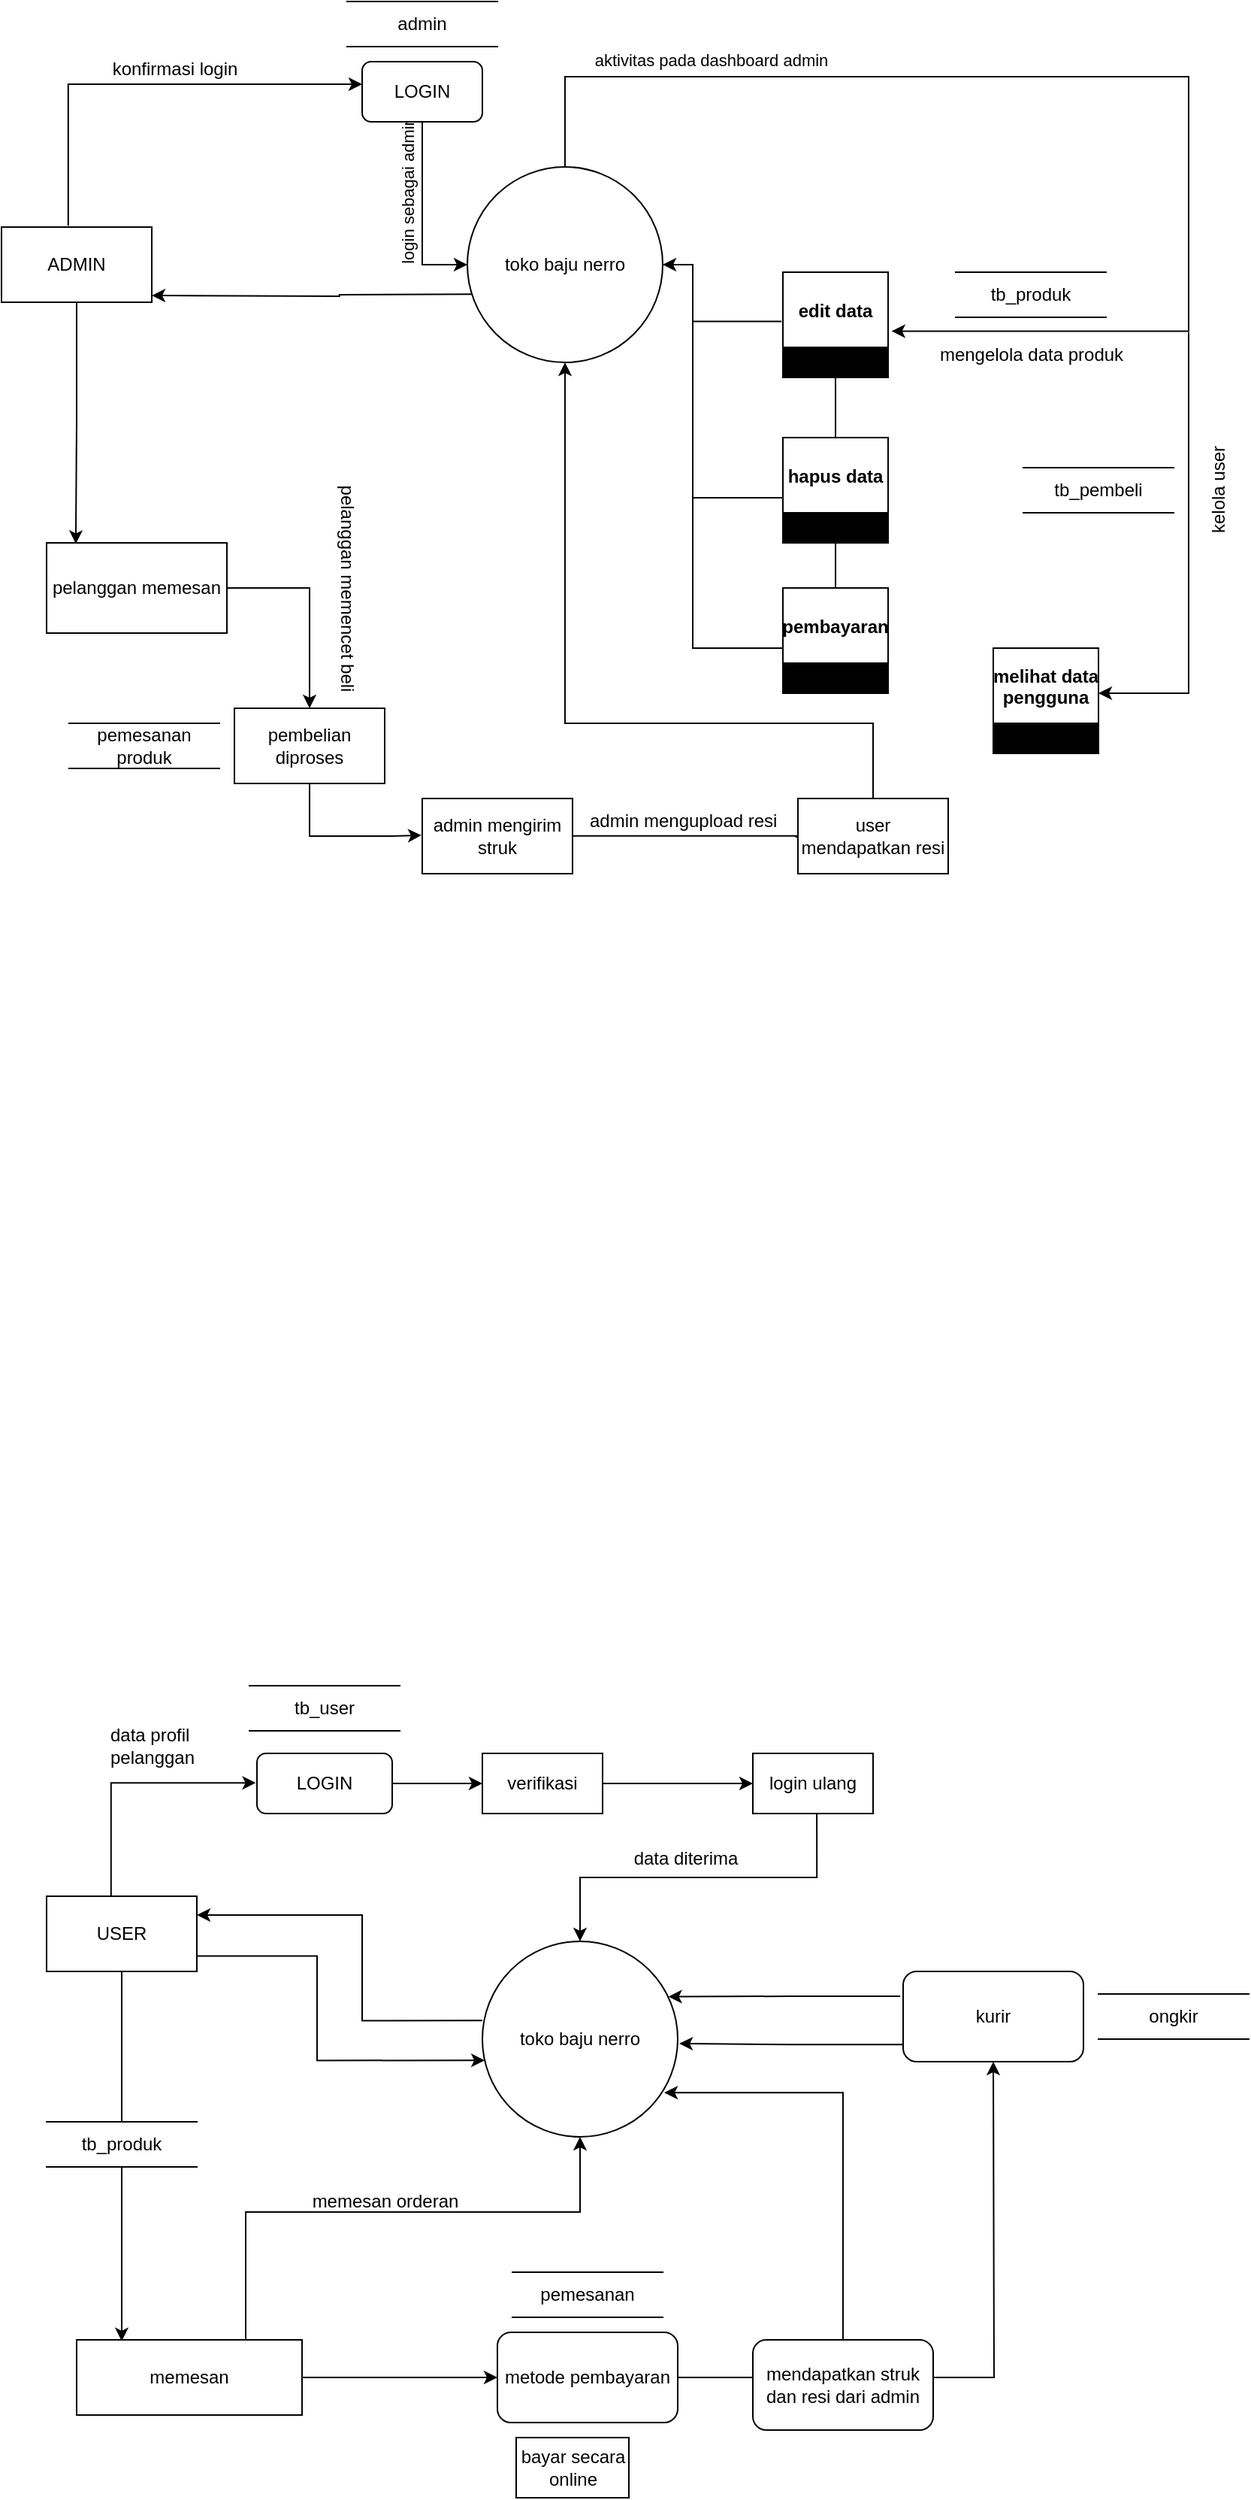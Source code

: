 <mxfile version="28.2.5">
  <diagram name="Page-1" id="w5c8ERlpFwUv5xIerBSc">
    <mxGraphModel dx="1453" dy="852" grid="1" gridSize="10" guides="1" tooltips="1" connect="1" arrows="1" fold="1" page="1" pageScale="1" pageWidth="850" pageHeight="1100" math="0" shadow="0">
      <root>
        <mxCell id="0" />
        <mxCell id="1" parent="0" />
        <mxCell id="kzGIVJuzbTHx1Urgwy5C-2" value="admin" style="html=1;dashed=0;whiteSpace=wrap;shape=partialRectangle;right=0;left=0;" parent="1" vertex="1">
          <mxGeometry x="250" y="20" width="100" height="30" as="geometry" />
        </mxCell>
        <mxCell id="kzGIVJuzbTHx1Urgwy5C-4" style="edgeStyle=orthogonalEdgeStyle;rounded=0;orthogonalLoop=1;jettySize=auto;html=1;exitX=0.444;exitY=-0.018;exitDx=0;exitDy=0;entryX=0;entryY=0.375;entryDx=0;entryDy=0;entryPerimeter=0;exitPerimeter=0;" parent="1" source="kzGIVJuzbTHx1Urgwy5C-6" target="zYKxcOfA-0-OGyM70KTu-15" edge="1">
          <mxGeometry relative="1" as="geometry">
            <mxPoint x="230" y="75" as="targetPoint" />
            <mxPoint x="170" y="75" as="sourcePoint" />
          </mxGeometry>
        </mxCell>
        <mxCell id="zYKxcOfA-0-OGyM70KTu-37" style="edgeStyle=orthogonalEdgeStyle;rounded=0;orthogonalLoop=1;jettySize=auto;html=1;entryX=0.162;entryY=0.011;entryDx=0;entryDy=0;entryPerimeter=0;" parent="1" source="kzGIVJuzbTHx1Urgwy5C-6" target="zYKxcOfA-0-OGyM70KTu-38" edge="1">
          <mxGeometry relative="1" as="geometry">
            <mxPoint x="70" y="380.0" as="targetPoint" />
          </mxGeometry>
        </mxCell>
        <mxCell id="kzGIVJuzbTHx1Urgwy5C-6" value="ADMIN" style="html=1;dashed=0;whiteSpace=wrap;" parent="1" vertex="1">
          <mxGeometry x="20" y="170" width="100" height="50" as="geometry" />
        </mxCell>
        <mxCell id="kzGIVJuzbTHx1Urgwy5C-8" style="edgeStyle=orthogonalEdgeStyle;rounded=0;orthogonalLoop=1;jettySize=auto;html=1;entryX=0;entryY=0.5;entryDx=0;entryDy=0;exitX=0.5;exitY=1;exitDx=0;exitDy=0;" parent="1" source="zYKxcOfA-0-OGyM70KTu-15" target="kzGIVJuzbTHx1Urgwy5C-9" edge="1">
          <mxGeometry relative="1" as="geometry">
            <mxPoint x="520" y="75" as="targetPoint" />
            <mxPoint x="310" y="75" as="sourcePoint" />
          </mxGeometry>
        </mxCell>
        <mxCell id="kzGIVJuzbTHx1Urgwy5C-10" value="login sebagai admin" style="edgeLabel;html=1;align=center;verticalAlign=middle;resizable=0;points=[];rotation=-90;" parent="kzGIVJuzbTHx1Urgwy5C-8" vertex="1" connectable="0">
          <mxGeometry x="-0.054" y="-1" relative="1" as="geometry">
            <mxPoint x="-9" y="-13" as="offset" />
          </mxGeometry>
        </mxCell>
        <mxCell id="kzGIVJuzbTHx1Urgwy5C-11" style="edgeStyle=orthogonalEdgeStyle;rounded=0;orthogonalLoop=1;jettySize=auto;html=1;exitX=0.5;exitY=0;exitDx=0;exitDy=0;entryX=1.034;entryY=0.56;entryDx=0;entryDy=0;entryPerimeter=0;" parent="1" source="kzGIVJuzbTHx1Urgwy5C-9" target="kzGIVJuzbTHx1Urgwy5C-13" edge="1">
          <mxGeometry relative="1" as="geometry">
            <mxPoint x="660" y="240" as="targetPoint" />
            <mxPoint x="420" y="80" as="sourcePoint" />
            <Array as="points">
              <mxPoint x="395" y="70" />
              <mxPoint x="810" y="70" />
              <mxPoint x="810" y="239" />
            </Array>
          </mxGeometry>
        </mxCell>
        <mxCell id="kzGIVJuzbTHx1Urgwy5C-18" value="aktivitas pada dashboard admin" style="edgeLabel;html=1;align=center;verticalAlign=middle;resizable=0;points=[];" parent="kzGIVJuzbTHx1Urgwy5C-11" vertex="1" connectable="0">
          <mxGeometry x="-0.628" y="-1" relative="1" as="geometry">
            <mxPoint y="-12" as="offset" />
          </mxGeometry>
        </mxCell>
        <mxCell id="YUnFpUHWukaaT6bIz78V-2" style="edgeStyle=orthogonalEdgeStyle;rounded=0;orthogonalLoop=1;jettySize=auto;html=1;exitX=0.053;exitY=0.697;exitDx=0;exitDy=0;exitPerimeter=0;entryX=0.981;entryY=0.832;entryDx=0;entryDy=0;entryPerimeter=0;" parent="1" edge="1">
          <mxGeometry relative="1" as="geometry">
            <mxPoint x="120.0" y="215.51" as="targetPoint" />
            <Array as="points" />
            <mxPoint x="368.79" y="214.52" as="sourcePoint" />
          </mxGeometry>
        </mxCell>
        <mxCell id="kzGIVJuzbTHx1Urgwy5C-9" value="toko baju nerro" style="shape=ellipse;html=1;dashed=0;whiteSpace=wrap;aspect=fixed;perimeter=ellipsePerimeter;" parent="1" vertex="1">
          <mxGeometry x="330" y="130" width="130" height="130" as="geometry" />
        </mxCell>
        <mxCell id="kzGIVJuzbTHx1Urgwy5C-13" value="edit data" style="swimlane;childLayout=stackLayout;horizontal=1;startSize=50;horizontalStack=0;resizeParent=1;resizeParentMax=0;resizeLast=0;collapsible=0;marginBottom=0;swimlaneFillColor=#000000;rotation=0;verticalAlign=middle;" parent="1" vertex="1">
          <mxGeometry x="540" y="200" width="70" height="70" as="geometry" />
        </mxCell>
        <mxCell id="kzGIVJuzbTHx1Urgwy5C-15" value="hapus data" style="swimlane;childLayout=stackLayout;horizontal=1;startSize=50;horizontalStack=0;resizeParent=1;resizeParentMax=0;resizeLast=0;collapsible=0;marginBottom=0;swimlaneFillColor=#000000;rotation=0;verticalAlign=middle;" parent="1" vertex="1">
          <mxGeometry x="540" y="310" width="70" height="70" as="geometry" />
        </mxCell>
        <mxCell id="kzGIVJuzbTHx1Urgwy5C-16" value="" style="endArrow=none;html=1;rounded=0;entryX=0.5;entryY=1;entryDx=0;entryDy=0;exitX=0.5;exitY=0;exitDx=0;exitDy=0;" parent="1" source="kzGIVJuzbTHx1Urgwy5C-15" target="kzGIVJuzbTHx1Urgwy5C-13" edge="1">
          <mxGeometry width="50" height="50" relative="1" as="geometry">
            <mxPoint x="450" y="350" as="sourcePoint" />
            <mxPoint x="500" y="300" as="targetPoint" />
          </mxGeometry>
        </mxCell>
        <mxCell id="kzGIVJuzbTHx1Urgwy5C-17" value="tb_produk" style="html=1;dashed=0;whiteSpace=wrap;shape=partialRectangle;right=0;left=0;" parent="1" vertex="1">
          <mxGeometry x="655" y="200" width="100" height="30" as="geometry" />
        </mxCell>
        <mxCell id="kzGIVJuzbTHx1Urgwy5C-24" style="edgeStyle=orthogonalEdgeStyle;rounded=0;orthogonalLoop=1;jettySize=auto;html=1;exitX=-0.013;exitY=0.468;exitDx=0;exitDy=0;exitPerimeter=0;entryX=1;entryY=0.5;entryDx=0;entryDy=0;" parent="1" source="kzGIVJuzbTHx1Urgwy5C-13" target="kzGIVJuzbTHx1Urgwy5C-9" edge="1">
          <mxGeometry relative="1" as="geometry">
            <mxPoint x="566.4" y="233.18" as="sourcePoint" />
            <mxPoint x="540" y="140" as="targetPoint" />
            <Array as="points">
              <mxPoint x="480" y="233" />
              <mxPoint x="480" y="195" />
            </Array>
          </mxGeometry>
        </mxCell>
        <mxCell id="kzGIVJuzbTHx1Urgwy5C-25" value="pembayaran" style="swimlane;childLayout=stackLayout;horizontal=1;startSize=50;horizontalStack=0;resizeParent=1;resizeParentMax=0;resizeLast=0;collapsible=0;marginBottom=0;swimlaneFillColor=#000000;rotation=0;verticalAlign=middle;" parent="1" vertex="1">
          <mxGeometry x="540" y="410" width="70" height="70" as="geometry" />
        </mxCell>
        <mxCell id="kzGIVJuzbTHx1Urgwy5C-27" value="" style="endArrow=none;html=1;rounded=0;entryX=0.5;entryY=1;entryDx=0;entryDy=0;exitX=0.5;exitY=0;exitDx=0;exitDy=0;" parent="1" source="kzGIVJuzbTHx1Urgwy5C-25" target="kzGIVJuzbTHx1Urgwy5C-15" edge="1">
          <mxGeometry width="50" height="50" relative="1" as="geometry">
            <mxPoint x="480" y="430" as="sourcePoint" />
            <mxPoint x="530" y="380" as="targetPoint" />
          </mxGeometry>
        </mxCell>
        <mxCell id="kzGIVJuzbTHx1Urgwy5C-30" value="" style="endArrow=none;html=1;rounded=0;exitX=0;exitY=0.571;exitDx=0;exitDy=0;exitPerimeter=0;" parent="1" source="kzGIVJuzbTHx1Urgwy5C-25" edge="1">
          <mxGeometry width="50" height="50" relative="1" as="geometry">
            <mxPoint x="440" y="400" as="sourcePoint" />
            <mxPoint x="480" y="220" as="targetPoint" />
            <Array as="points">
              <mxPoint x="480" y="450" />
              <mxPoint x="480" y="350" />
            </Array>
          </mxGeometry>
        </mxCell>
        <mxCell id="kzGIVJuzbTHx1Urgwy5C-31" value="" style="endArrow=none;html=1;rounded=0;entryX=0;entryY=0.571;entryDx=0;entryDy=0;entryPerimeter=0;" parent="1" target="kzGIVJuzbTHx1Urgwy5C-15" edge="1">
          <mxGeometry width="50" height="50" relative="1" as="geometry">
            <mxPoint x="480" y="350" as="sourcePoint" />
            <mxPoint x="490" y="320" as="targetPoint" />
          </mxGeometry>
        </mxCell>
        <mxCell id="zYKxcOfA-0-OGyM70KTu-20" style="edgeStyle=orthogonalEdgeStyle;rounded=0;orthogonalLoop=1;jettySize=auto;html=1;entryX=-0.008;entryY=0.49;entryDx=0;entryDy=0;entryPerimeter=0;exitX=0.429;exitY=0.006;exitDx=0;exitDy=0;exitPerimeter=0;" parent="1" source="zYKxcOfA-0-OGyM70KTu-2" target="zYKxcOfA-0-OGyM70KTu-21" edge="1">
          <mxGeometry relative="1" as="geometry">
            <mxPoint x="240" y="1205" as="targetPoint" />
          </mxGeometry>
        </mxCell>
        <mxCell id="zYKxcOfA-0-OGyM70KTu-34" style="edgeStyle=orthogonalEdgeStyle;rounded=0;orthogonalLoop=1;jettySize=auto;html=1;entryX=0.2;entryY=0.018;entryDx=0;entryDy=0;entryPerimeter=0;" parent="1" source="zYKxcOfA-0-OGyM70KTu-2" target="zYKxcOfA-0-OGyM70KTu-33" edge="1">
          <mxGeometry relative="1" as="geometry">
            <Array as="points" />
          </mxGeometry>
        </mxCell>
        <mxCell id="zYKxcOfA-0-OGyM70KTu-43" style="edgeStyle=orthogonalEdgeStyle;rounded=0;orthogonalLoop=1;jettySize=auto;html=1;exitX=0.996;exitY=0.795;exitDx=0;exitDy=0;exitPerimeter=0;entryX=0.012;entryY=0.609;entryDx=0;entryDy=0;entryPerimeter=0;" parent="1" source="zYKxcOfA-0-OGyM70KTu-2" target="zYKxcOfA-0-OGyM70KTu-19" edge="1">
          <mxGeometry relative="1" as="geometry">
            <Array as="points">
              <mxPoint x="230" y="1320" />
              <mxPoint x="230" y="1389" />
            </Array>
          </mxGeometry>
        </mxCell>
        <mxCell id="zYKxcOfA-0-OGyM70KTu-2" value="USER" style="html=1;dashed=0;whiteSpace=wrap;" parent="1" vertex="1">
          <mxGeometry x="50" y="1280" width="100" height="50" as="geometry" />
        </mxCell>
        <mxCell id="zYKxcOfA-0-OGyM70KTu-4" value="tb_pembeli" style="html=1;dashed=0;whiteSpace=wrap;shape=partialRectangle;right=0;left=0;" parent="1" vertex="1">
          <mxGeometry x="700" y="330" width="100" height="30" as="geometry" />
        </mxCell>
        <mxCell id="zYKxcOfA-0-OGyM70KTu-5" value="" style="endArrow=classic;html=1;rounded=0;" parent="1" edge="1">
          <mxGeometry width="50" height="50" relative="1" as="geometry">
            <mxPoint x="810" y="240" as="sourcePoint" />
            <mxPoint x="750" y="480" as="targetPoint" />
            <Array as="points">
              <mxPoint x="810" y="480" />
            </Array>
          </mxGeometry>
        </mxCell>
        <mxCell id="zYKxcOfA-0-OGyM70KTu-6" value="kelola user" style="text;html=1;align=center;verticalAlign=middle;resizable=0;points=[];autosize=1;strokeColor=none;fillColor=none;rotation=-90;" parent="1" vertex="1">
          <mxGeometry x="790" y="330" width="80" height="30" as="geometry" />
        </mxCell>
        <mxCell id="zYKxcOfA-0-OGyM70KTu-7" value="mengelola data produk" style="text;html=1;align=center;verticalAlign=middle;resizable=0;points=[];autosize=1;strokeColor=none;fillColor=none;" parent="1" vertex="1">
          <mxGeometry x="630" y="240" width="150" height="30" as="geometry" />
        </mxCell>
        <mxCell id="zYKxcOfA-0-OGyM70KTu-14" value="melihat data&#xa;pengguna" style="swimlane;childLayout=stackLayout;horizontal=1;startSize=50;horizontalStack=0;resizeParent=1;resizeParentMax=0;resizeLast=0;collapsible=0;marginBottom=0;swimlaneFillColor=#000000;rotation=0;verticalAlign=middle;" parent="1" vertex="1">
          <mxGeometry x="680" y="450" width="70" height="70" as="geometry" />
        </mxCell>
        <mxCell id="zYKxcOfA-0-OGyM70KTu-15" value="LOGIN" style="rounded=1;whiteSpace=wrap;html=1;" parent="1" vertex="1">
          <mxGeometry x="260" y="60" width="80" height="40" as="geometry" />
        </mxCell>
        <mxCell id="zYKxcOfA-0-OGyM70KTu-17" value="konfirmasi login" style="text;html=1;align=center;verticalAlign=middle;resizable=0;points=[];autosize=1;strokeColor=none;fillColor=none;" parent="1" vertex="1">
          <mxGeometry x="80" y="50" width="110" height="30" as="geometry" />
        </mxCell>
        <mxCell id="zYKxcOfA-0-OGyM70KTu-42" style="edgeStyle=orthogonalEdgeStyle;rounded=0;orthogonalLoop=1;jettySize=auto;html=1;entryX=1;entryY=0.25;entryDx=0;entryDy=0;exitX=0;exitY=0.405;exitDx=0;exitDy=0;exitPerimeter=0;" parent="1" source="zYKxcOfA-0-OGyM70KTu-19" target="zYKxcOfA-0-OGyM70KTu-2" edge="1">
          <mxGeometry relative="1" as="geometry">
            <Array as="points">
              <mxPoint x="260" y="1363" />
              <mxPoint x="260" y="1292" />
            </Array>
          </mxGeometry>
        </mxCell>
        <mxCell id="zYKxcOfA-0-OGyM70KTu-19" value="toko baju nerro" style="shape=ellipse;html=1;dashed=0;whiteSpace=wrap;aspect=fixed;perimeter=ellipsePerimeter;" parent="1" vertex="1">
          <mxGeometry x="340" y="1310" width="130" height="130" as="geometry" />
        </mxCell>
        <mxCell id="zYKxcOfA-0-OGyM70KTu-25" style="edgeStyle=orthogonalEdgeStyle;rounded=0;orthogonalLoop=1;jettySize=auto;html=1;entryX=0;entryY=0.5;entryDx=0;entryDy=0;" parent="1" source="zYKxcOfA-0-OGyM70KTu-21" target="zYKxcOfA-0-OGyM70KTu-24" edge="1">
          <mxGeometry relative="1" as="geometry" />
        </mxCell>
        <mxCell id="zYKxcOfA-0-OGyM70KTu-21" value="LOGIN" style="rounded=1;whiteSpace=wrap;html=1;" parent="1" vertex="1">
          <mxGeometry x="190" y="1185" width="90" height="40" as="geometry" />
        </mxCell>
        <mxCell id="zYKxcOfA-0-OGyM70KTu-23" value="tb_user" style="html=1;dashed=0;whiteSpace=wrap;shape=partialRectangle;right=0;left=0;" parent="1" vertex="1">
          <mxGeometry x="185" y="1140" width="100" height="30" as="geometry" />
        </mxCell>
        <mxCell id="zYKxcOfA-0-OGyM70KTu-28" style="edgeStyle=orthogonalEdgeStyle;rounded=0;orthogonalLoop=1;jettySize=auto;html=1;entryX=0;entryY=0.5;entryDx=0;entryDy=0;" parent="1" source="zYKxcOfA-0-OGyM70KTu-24" target="zYKxcOfA-0-OGyM70KTu-27" edge="1">
          <mxGeometry relative="1" as="geometry" />
        </mxCell>
        <mxCell id="zYKxcOfA-0-OGyM70KTu-24" value="verifikasi" style="rounded=0;whiteSpace=wrap;html=1;" parent="1" vertex="1">
          <mxGeometry x="340" y="1185" width="80" height="40" as="geometry" />
        </mxCell>
        <mxCell id="zYKxcOfA-0-OGyM70KTu-29" style="edgeStyle=orthogonalEdgeStyle;rounded=0;orthogonalLoop=1;jettySize=auto;html=1;entryX=0.5;entryY=0;entryDx=0;entryDy=0;exitX=0.532;exitY=1.012;exitDx=0;exitDy=0;exitPerimeter=0;" parent="1" source="zYKxcOfA-0-OGyM70KTu-27" target="zYKxcOfA-0-OGyM70KTu-19" edge="1">
          <mxGeometry relative="1" as="geometry" />
        </mxCell>
        <mxCell id="zYKxcOfA-0-OGyM70KTu-27" value="login ulang" style="rounded=0;whiteSpace=wrap;html=1;" parent="1" vertex="1">
          <mxGeometry x="520" y="1185" width="80" height="40" as="geometry" />
        </mxCell>
        <mxCell id="zYKxcOfA-0-OGyM70KTu-30" value="data profil&amp;nbsp;&lt;div&gt;pelanggan&lt;/div&gt;" style="text;html=1;align=center;verticalAlign=middle;resizable=0;points=[];autosize=1;strokeColor=none;fillColor=none;" parent="1" vertex="1">
          <mxGeometry x="80" y="1160" width="80" height="40" as="geometry" />
        </mxCell>
        <mxCell id="zYKxcOfA-0-OGyM70KTu-35" style="edgeStyle=orthogonalEdgeStyle;rounded=0;orthogonalLoop=1;jettySize=auto;html=1;entryX=0.5;entryY=1;entryDx=0;entryDy=0;exitX=0.75;exitY=0;exitDx=0;exitDy=0;" parent="1" source="zYKxcOfA-0-OGyM70KTu-33" target="zYKxcOfA-0-OGyM70KTu-19" edge="1">
          <mxGeometry relative="1" as="geometry">
            <mxPoint x="180" y="1500" as="sourcePoint" />
            <Array as="points">
              <mxPoint x="182" y="1490" />
              <mxPoint x="405" y="1490" />
            </Array>
          </mxGeometry>
        </mxCell>
        <mxCell id="zYKxcOfA-0-OGyM70KTu-36" style="edgeStyle=orthogonalEdgeStyle;rounded=0;orthogonalLoop=1;jettySize=auto;html=1;entryX=0;entryY=0.5;entryDx=0;entryDy=0;" parent="1" source="zYKxcOfA-0-OGyM70KTu-33" target="zYKxcOfA-0-OGyM70KTu-39" edge="1">
          <mxGeometry relative="1" as="geometry">
            <mxPoint x="370" y="1600.0" as="targetPoint" />
          </mxGeometry>
        </mxCell>
        <mxCell id="zYKxcOfA-0-OGyM70KTu-33" value="memesan" style="rounded=0;whiteSpace=wrap;html=1;" parent="1" vertex="1">
          <mxGeometry x="70" y="1575" width="150" height="50" as="geometry" />
        </mxCell>
        <mxCell id="zYKxcOfA-0-OGyM70KTu-56" style="edgeStyle=orthogonalEdgeStyle;rounded=0;orthogonalLoop=1;jettySize=auto;html=1;" parent="1" source="zYKxcOfA-0-OGyM70KTu-38" target="zYKxcOfA-0-OGyM70KTu-57" edge="1">
          <mxGeometry relative="1" as="geometry">
            <mxPoint x="250" y="410" as="targetPoint" />
          </mxGeometry>
        </mxCell>
        <mxCell id="zYKxcOfA-0-OGyM70KTu-38" value="pelanggan memesan" style="rounded=0;whiteSpace=wrap;html=1;" parent="1" vertex="1">
          <mxGeometry x="50" y="380" width="120" height="60" as="geometry" />
        </mxCell>
        <mxCell id="zYKxcOfA-0-OGyM70KTu-44" style="edgeStyle=orthogonalEdgeStyle;rounded=0;orthogonalLoop=1;jettySize=auto;html=1;" parent="1" source="zYKxcOfA-0-OGyM70KTu-39" edge="1">
          <mxGeometry relative="1" as="geometry">
            <mxPoint x="680" y="1390" as="targetPoint" />
          </mxGeometry>
        </mxCell>
        <mxCell id="zYKxcOfA-0-OGyM70KTu-39" value="metode pembayaran" style="rounded=1;whiteSpace=wrap;html=1;" parent="1" vertex="1">
          <mxGeometry x="350" y="1570" width="120" height="60" as="geometry" />
        </mxCell>
        <mxCell id="zYKxcOfA-0-OGyM70KTu-41" value="pemesanan" style="html=1;dashed=0;whiteSpace=wrap;shape=partialRectangle;right=0;left=0;" parent="1" vertex="1">
          <mxGeometry x="360" y="1530" width="100" height="30" as="geometry" />
        </mxCell>
        <mxCell id="zYKxcOfA-0-OGyM70KTu-46" value="kurir" style="rounded=1;whiteSpace=wrap;html=1;" parent="1" vertex="1">
          <mxGeometry x="620" y="1330" width="120" height="60" as="geometry" />
        </mxCell>
        <mxCell id="zYKxcOfA-0-OGyM70KTu-47" value="ongkir" style="html=1;dashed=0;whiteSpace=wrap;shape=partialRectangle;right=0;left=0;" parent="1" vertex="1">
          <mxGeometry x="750" y="1345" width="100" height="30" as="geometry" />
        </mxCell>
        <mxCell id="zYKxcOfA-0-OGyM70KTu-48" style="edgeStyle=orthogonalEdgeStyle;rounded=0;orthogonalLoop=1;jettySize=auto;html=1;entryX=0.952;entryY=0.283;entryDx=0;entryDy=0;entryPerimeter=0;exitX=-0.016;exitY=0.275;exitDx=0;exitDy=0;exitPerimeter=0;" parent="1" source="zYKxcOfA-0-OGyM70KTu-46" target="zYKxcOfA-0-OGyM70KTu-19" edge="1">
          <mxGeometry relative="1" as="geometry" />
        </mxCell>
        <mxCell id="zYKxcOfA-0-OGyM70KTu-49" style="edgeStyle=orthogonalEdgeStyle;rounded=0;orthogonalLoop=1;jettySize=auto;html=1;entryX=1.008;entryY=0.523;entryDx=0;entryDy=0;entryPerimeter=0;exitX=0.004;exitY=0.81;exitDx=0;exitDy=0;exitPerimeter=0;" parent="1" source="zYKxcOfA-0-OGyM70KTu-46" target="zYKxcOfA-0-OGyM70KTu-19" edge="1">
          <mxGeometry relative="1" as="geometry" />
        </mxCell>
        <mxCell id="zYKxcOfA-0-OGyM70KTu-51" value="data diterima" style="text;html=1;align=center;verticalAlign=middle;resizable=0;points=[];autosize=1;strokeColor=none;fillColor=none;" parent="1" vertex="1">
          <mxGeometry x="430" y="1240" width="90" height="30" as="geometry" />
        </mxCell>
        <mxCell id="zYKxcOfA-0-OGyM70KTu-53" value="memesan orderan" style="text;html=1;align=center;verticalAlign=middle;resizable=0;points=[];autosize=1;strokeColor=none;fillColor=none;" parent="1" vertex="1">
          <mxGeometry x="215" y="1468" width="120" height="30" as="geometry" />
        </mxCell>
        <mxCell id="D4lL_FsTmRYWsVsdBN-C-1" style="edgeStyle=orthogonalEdgeStyle;rounded=0;orthogonalLoop=1;jettySize=auto;html=1;exitX=0.5;exitY=1;exitDx=0;exitDy=0;entryX=-0.005;entryY=0.489;entryDx=0;entryDy=0;entryPerimeter=0;" parent="1" source="zYKxcOfA-0-OGyM70KTu-57" target="D4lL_FsTmRYWsVsdBN-C-2" edge="1">
          <mxGeometry relative="1" as="geometry">
            <mxPoint x="310" y="575" as="targetPoint" />
            <Array as="points">
              <mxPoint x="225" y="575" />
              <mxPoint x="280" y="575" />
            </Array>
          </mxGeometry>
        </mxCell>
        <mxCell id="zYKxcOfA-0-OGyM70KTu-57" value="pembelian diproses" style="html=1;dashed=0;whiteSpace=wrap;" parent="1" vertex="1">
          <mxGeometry x="175" y="490" width="100" height="50" as="geometry" />
        </mxCell>
        <mxCell id="zYKxcOfA-0-OGyM70KTu-58" value="pemesanan produk" style="html=1;dashed=0;whiteSpace=wrap;shape=partialRectangle;right=0;left=0;" parent="1" vertex="1">
          <mxGeometry x="65" y="500" width="100" height="30" as="geometry" />
        </mxCell>
        <mxCell id="zYKxcOfA-0-OGyM70KTu-59" value="pelanggan memencet beli" style="text;html=1;align=center;verticalAlign=middle;resizable=0;points=[];autosize=1;strokeColor=none;fillColor=none;rotation=90;" parent="1" vertex="1">
          <mxGeometry x="170" y="395" width="160" height="30" as="geometry" />
        </mxCell>
        <mxCell id="A8tOH84rVjiM_KudnCy5-1" value="mendapatkan struk dan resi dari admin" style="rounded=1;whiteSpace=wrap;html=1;" parent="1" vertex="1">
          <mxGeometry x="520" y="1575" width="120" height="60" as="geometry" />
        </mxCell>
        <mxCell id="A8tOH84rVjiM_KudnCy5-2" style="edgeStyle=orthogonalEdgeStyle;rounded=0;orthogonalLoop=1;jettySize=auto;html=1;exitX=0.5;exitY=0;exitDx=0;exitDy=0;entryX=0.931;entryY=0.774;entryDx=0;entryDy=0;entryPerimeter=0;" parent="1" source="A8tOH84rVjiM_KudnCy5-1" target="zYKxcOfA-0-OGyM70KTu-19" edge="1">
          <mxGeometry relative="1" as="geometry">
            <Array as="points">
              <mxPoint x="580" y="1411" />
            </Array>
            <mxPoint x="480" y="1410" as="targetPoint" />
          </mxGeometry>
        </mxCell>
        <mxCell id="D4lL_FsTmRYWsVsdBN-C-3" style="edgeStyle=orthogonalEdgeStyle;rounded=0;orthogonalLoop=1;jettySize=auto;html=1;entryX=-0.022;entryY=0.51;entryDx=0;entryDy=0;entryPerimeter=0;" parent="1" target="KOBJi0s3nrZwxr5E_nrI-1" edge="1">
          <mxGeometry relative="1" as="geometry">
            <mxPoint x="660" y="575" as="targetPoint" />
            <mxPoint x="385.0" y="574.86" as="sourcePoint" />
            <Array as="points">
              <mxPoint x="640" y="575" />
            </Array>
          </mxGeometry>
        </mxCell>
        <mxCell id="D4lL_FsTmRYWsVsdBN-C-2" value="admin mengirim struk" style="html=1;dashed=0;whiteSpace=wrap;" parent="1" vertex="1">
          <mxGeometry x="300" y="550" width="100" height="50" as="geometry" />
        </mxCell>
        <mxCell id="D4lL_FsTmRYWsVsdBN-C-11" value="bayar secara online" style="html=1;dashed=0;whiteSpace=wrap;" parent="1" vertex="1">
          <mxGeometry x="362.5" y="1640" width="75" height="40" as="geometry" />
        </mxCell>
        <mxCell id="D4lL_FsTmRYWsVsdBN-C-16" value="tb_produk" style="html=1;dashed=0;whiteSpace=wrap;shape=partialRectangle;right=0;left=0;" parent="1" vertex="1">
          <mxGeometry x="50" y="1430" width="100" height="30" as="geometry" />
        </mxCell>
        <mxCell id="I68T5o5sbE1FIt7aNAzE-2" style="edgeStyle=orthogonalEdgeStyle;rounded=0;orthogonalLoop=1;jettySize=auto;html=1;entryX=0.5;entryY=1;entryDx=0;entryDy=0;exitX=0.5;exitY=0;exitDx=0;exitDy=0;" parent="1" source="KOBJi0s3nrZwxr5E_nrI-1" target="kzGIVJuzbTHx1Urgwy5C-9" edge="1">
          <mxGeometry relative="1" as="geometry">
            <Array as="points">
              <mxPoint x="600" y="500" />
              <mxPoint x="395" y="500" />
            </Array>
          </mxGeometry>
        </mxCell>
        <mxCell id="KOBJi0s3nrZwxr5E_nrI-1" value="user mendapatkan resi" style="html=1;dashed=0;whiteSpace=wrap;" parent="1" vertex="1">
          <mxGeometry x="550" y="550" width="100" height="50" as="geometry" />
        </mxCell>
        <mxCell id="KOBJi0s3nrZwxr5E_nrI-2" value="admin mengupload resi&amp;nbsp;" style="text;html=1;align=center;verticalAlign=middle;resizable=0;points=[];autosize=1;strokeColor=none;fillColor=none;" parent="1" vertex="1">
          <mxGeometry x="400" y="550" width="150" height="30" as="geometry" />
        </mxCell>
      </root>
    </mxGraphModel>
  </diagram>
</mxfile>
